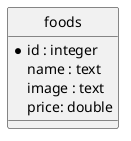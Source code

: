 @startuml
hide circle
skinparam linetype ortho
skinparam monochrome true

entity "foods" as food {
  *id : integer
  name : text
  image : text
  price: double
}
@enduml

